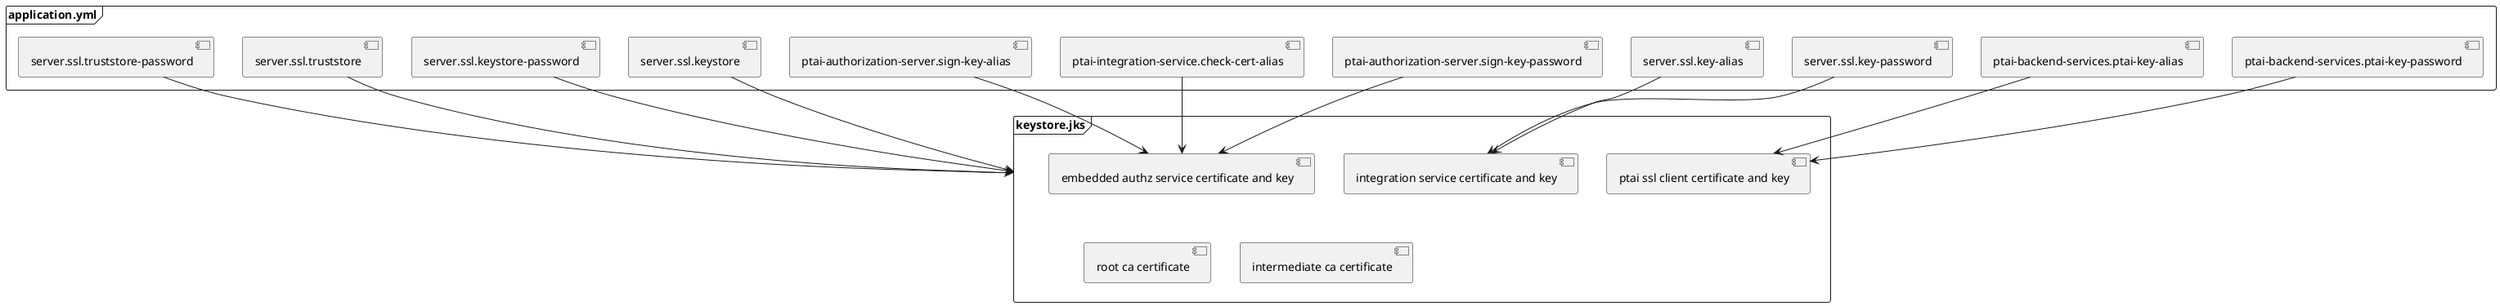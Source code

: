 @startuml

frame keystore.jks {
    [ptai ssl client certificate and key]
    [integration service certificate and key]
    [embedded authz service certificate and key]
    [root ca certificate]
    [intermediate ca certificate]
    [embedded authz service certificate and key] -[hidden]down- [root ca certificate]
    [embedded authz service certificate and key] -[hidden]down- [intermediate ca certificate]
}

frame application.yml {
    [server.ssl.keystore]
    [server.ssl.keystore-password]
    [server.ssl.key-alias]
    [server.ssl.key-password]
    [server.ssl.truststore]
    [server.ssl.truststore-password]
    [ptai-backend-services.ptai-key-alias]
    [ptai-backend-services.ptai-key-password]
    [ptai-authorization-server.sign-key-alias]
    [ptai-authorization-server.sign-key-password]
    [ptai-integration-service.check-cert-alias]
}

[server.ssl.keystore] --> keystore.jks
[server.ssl.keystore-password] --> keystore.jks
[server.ssl.key-alias] --> [integration service certificate and key]
[server.ssl.key-password] --> [integration service certificate and key]
[server.ssl.truststore] --> keystore.jks
[server.ssl.truststore-password] --> keystore.jks
[ptai-backend-services.ptai-key-alias] --> [ptai ssl client certificate and key]
[ptai-backend-services.ptai-key-password] --> [ptai ssl client certificate and key]
[ptai-authorization-server.sign-key-alias] --> [embedded authz service certificate and key]
[ptai-authorization-server.sign-key-password] --> [embedded authz service certificate and key]
[ptai-integration-service.check-cert-alias] --> [embedded authz service certificate and key]
@enduml